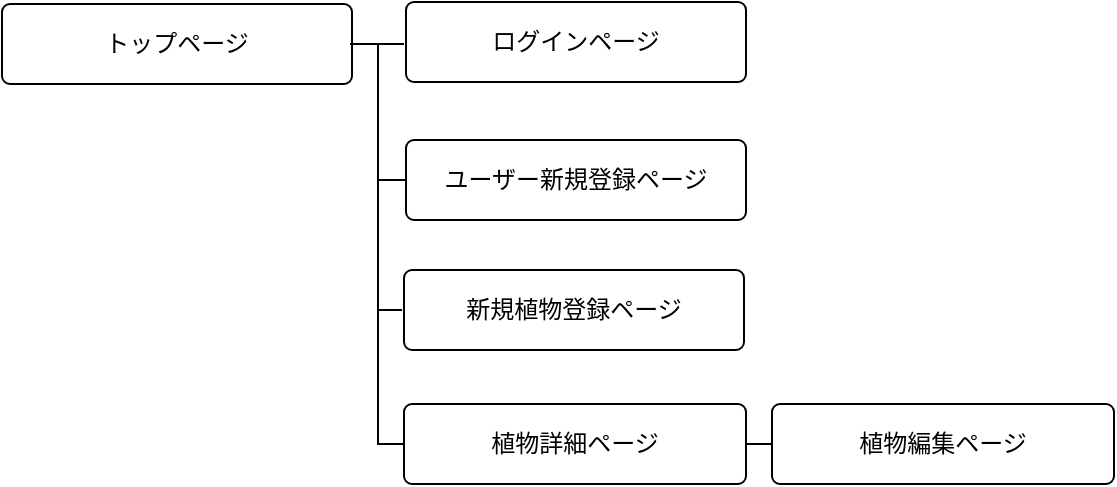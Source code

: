 <mxfile>
    <diagram id="gNYLh9aqeYkSMwa-pKG7" name="ページ1">
        <mxGraphModel dx="1199" dy="779" grid="1" gridSize="1" guides="1" tooltips="1" connect="1" arrows="1" fold="1" page="1" pageScale="1" pageWidth="827" pageHeight="1169" background="none" math="0" shadow="0">
            <root>
                <mxCell id="0"/>
                <mxCell id="1" parent="0"/>
                <mxCell id="255" value="ログインページ" style="rounded=1;arcSize=10;whiteSpace=wrap;html=1;align=center;" parent="1" vertex="1">
                    <mxGeometry x="235" y="110" width="170" height="40" as="geometry"/>
                </mxCell>
                <mxCell id="256" value="トップページ" style="rounded=1;arcSize=10;whiteSpace=wrap;html=1;align=center;" parent="1" vertex="1">
                    <mxGeometry x="33" y="111" width="175" height="40" as="geometry"/>
                </mxCell>
                <mxCell id="257" value="" style="line;strokeWidth=1;rotatable=0;dashed=0;labelPosition=right;align=left;verticalAlign=middle;spacingTop=0;spacingLeft=6;points=[];portConstraint=eastwest;" parent="1" vertex="1">
                    <mxGeometry x="207" y="126" width="27" height="10" as="geometry"/>
                </mxCell>
                <mxCell id="259" value="ユーザー新規登録ページ" style="rounded=1;arcSize=10;whiteSpace=wrap;html=1;align=center;" parent="1" vertex="1">
                    <mxGeometry x="235" y="179" width="170" height="40" as="geometry"/>
                </mxCell>
                <mxCell id="261" value="" style="endArrow=none;html=1;rounded=0;entryX=0;entryY=0.5;entryDx=0;entryDy=0;" parent="1" target="268" edge="1">
                    <mxGeometry relative="1" as="geometry">
                        <mxPoint x="221" y="131" as="sourcePoint"/>
                        <mxPoint x="118" y="191" as="targetPoint"/>
                        <Array as="points">
                            <mxPoint x="221" y="331"/>
                        </Array>
                    </mxGeometry>
                </mxCell>
                <mxCell id="275" value="" style="line;strokeWidth=1;rotatable=0;dashed=0;labelPosition=right;align=left;verticalAlign=middle;spacingTop=0;spacingLeft=6;points=[];portConstraint=eastwest;" parent="1" vertex="1">
                    <mxGeometry x="221" y="259" width="12" height="10" as="geometry"/>
                </mxCell>
                <mxCell id="266" value="新規植物登録ページ" style="rounded=1;arcSize=10;whiteSpace=wrap;html=1;align=center;" parent="1" vertex="1">
                    <mxGeometry x="234" y="244" width="170" height="40" as="geometry"/>
                </mxCell>
                <mxCell id="284" value="" style="group" parent="1" vertex="1" connectable="0">
                    <mxGeometry x="234" y="311" width="355" height="40" as="geometry"/>
                </mxCell>
                <mxCell id="268" value="植物詳細ページ" style="rounded=1;arcSize=10;whiteSpace=wrap;html=1;align=center;" parent="284" vertex="1">
                    <mxGeometry width="171" height="40" as="geometry"/>
                </mxCell>
                <mxCell id="277" value="" style="line;strokeWidth=1;rotatable=0;dashed=0;labelPosition=right;align=left;verticalAlign=middle;spacingTop=0;spacingLeft=6;points=[];portConstraint=eastwest;" parent="284" vertex="1">
                    <mxGeometry x="171" y="15" width="13" height="10" as="geometry"/>
                </mxCell>
                <mxCell id="278" value="植物編集ページ" style="rounded=1;arcSize=10;whiteSpace=wrap;html=1;align=center;" parent="284" vertex="1">
                    <mxGeometry x="184" width="171" height="40" as="geometry"/>
                </mxCell>
                <mxCell id="287" value="" style="line;strokeWidth=1;rotatable=0;dashed=0;labelPosition=right;align=left;verticalAlign=middle;spacingTop=0;spacingLeft=6;points=[];portConstraint=eastwest;" vertex="1" parent="1">
                    <mxGeometry x="221" y="194" width="14" height="10" as="geometry"/>
                </mxCell>
            </root>
        </mxGraphModel>
    </diagram>
</mxfile>